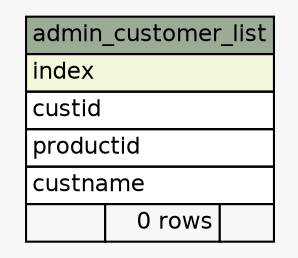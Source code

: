 // dot 2.2.1 on Windows 10 10.0
// SchemaSpy rev 590
digraph "admin_customer_list" {
  graph [
    rankdir="RL"
    bgcolor="#f7f7f7"
    nodesep="0.18"
    ranksep="0.46"
    fontname="Helvetica"
    fontsize="11"
  ];
  node [
    fontname="Helvetica"
    fontsize="11"
    shape="plaintext"
  ];
  edge [
    arrowsize="0.8"
  ];
  "admin_customer_list" [
    label=<
    <TABLE BORDER="0" CELLBORDER="1" CELLSPACING="0" BGCOLOR="#ffffff">
      <TR><TD COLSPAN="3" BGCOLOR="#9bab96" ALIGN="CENTER">admin_customer_list</TD></TR>
      <TR><TD PORT="index" COLSPAN="3" BGCOLOR="#f4f7da" ALIGN="LEFT">index</TD></TR>
      <TR><TD PORT="custid" COLSPAN="3" ALIGN="LEFT">custid</TD></TR>
      <TR><TD PORT="productid" COLSPAN="3" ALIGN="LEFT">productid</TD></TR>
      <TR><TD PORT="custname" COLSPAN="3" ALIGN="LEFT">custname</TD></TR>
      <TR><TD ALIGN="LEFT" BGCOLOR="#f7f7f7">  </TD><TD ALIGN="RIGHT" BGCOLOR="#f7f7f7">0 rows</TD><TD ALIGN="RIGHT" BGCOLOR="#f7f7f7">  </TD></TR>
    </TABLE>>
    URL="tables/admin_customer_list.html"
    tooltip="admin_customer_list"
  ];
}
